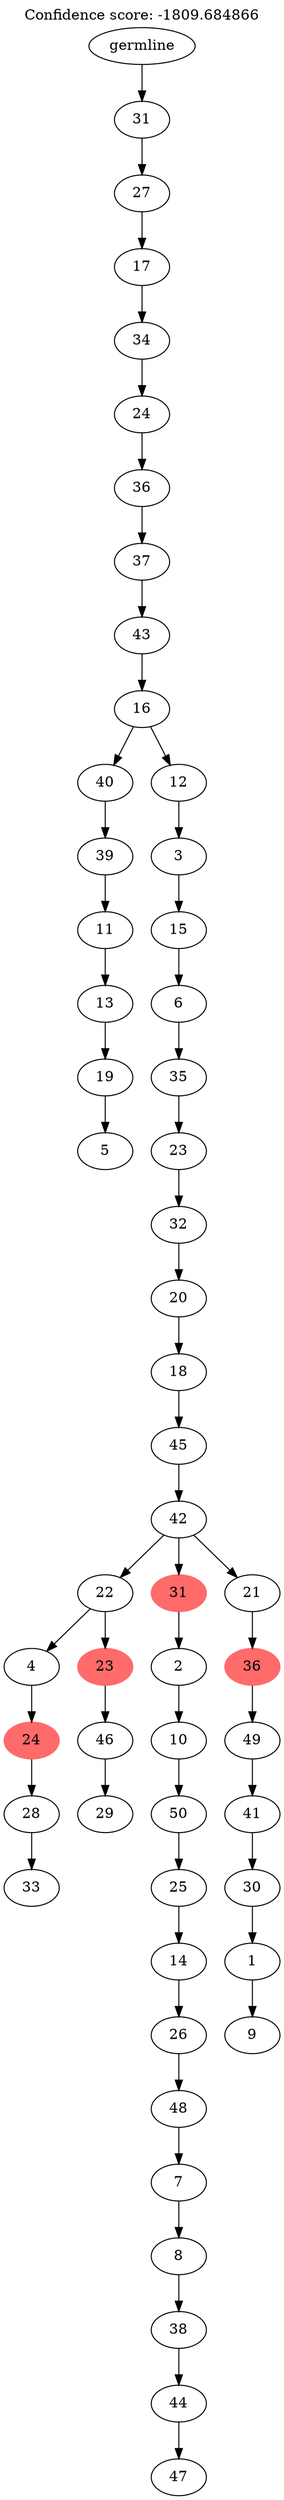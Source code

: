 digraph g {
	"53" -> "54";
	"54" [label="5"];
	"52" -> "53";
	"53" [label="19"];
	"51" -> "52";
	"52" [label="13"];
	"50" -> "51";
	"51" [label="11"];
	"49" -> "50";
	"50" [label="39"];
	"47" -> "48";
	"48" [label="33"];
	"46" -> "47";
	"47" [label="28"];
	"45" -> "46";
	"46" [color=indianred1, style=filled, label="24"];
	"43" -> "44";
	"44" [label="29"];
	"42" -> "43";
	"43" [label="46"];
	"41" -> "42";
	"42" [color=indianred1, style=filled, label="23"];
	"41" -> "45";
	"45" [label="4"];
	"39" -> "40";
	"40" [label="47"];
	"38" -> "39";
	"39" [label="44"];
	"37" -> "38";
	"38" [label="38"];
	"36" -> "37";
	"37" [label="8"];
	"35" -> "36";
	"36" [label="7"];
	"34" -> "35";
	"35" [label="48"];
	"33" -> "34";
	"34" [label="26"];
	"32" -> "33";
	"33" [label="14"];
	"31" -> "32";
	"32" [label="25"];
	"30" -> "31";
	"31" [label="50"];
	"29" -> "30";
	"30" [label="10"];
	"28" -> "29";
	"29" [label="2"];
	"26" -> "27";
	"27" [label="9"];
	"25" -> "26";
	"26" [label="1"];
	"24" -> "25";
	"25" [label="30"];
	"23" -> "24";
	"24" [label="41"];
	"22" -> "23";
	"23" [label="49"];
	"21" -> "22";
	"22" [color=indianred1, style=filled, label="36"];
	"20" -> "21";
	"21" [label="21"];
	"20" -> "28";
	"28" [color=indianred1, style=filled, label="31"];
	"20" -> "41";
	"41" [label="22"];
	"19" -> "20";
	"20" [label="42"];
	"18" -> "19";
	"19" [label="45"];
	"17" -> "18";
	"18" [label="18"];
	"16" -> "17";
	"17" [label="20"];
	"15" -> "16";
	"16" [label="32"];
	"14" -> "15";
	"15" [label="23"];
	"13" -> "14";
	"14" [label="35"];
	"12" -> "13";
	"13" [label="6"];
	"11" -> "12";
	"12" [label="15"];
	"10" -> "11";
	"11" [label="3"];
	"9" -> "10";
	"10" [label="12"];
	"9" -> "49";
	"49" [label="40"];
	"8" -> "9";
	"9" [label="16"];
	"7" -> "8";
	"8" [label="43"];
	"6" -> "7";
	"7" [label="37"];
	"5" -> "6";
	"6" [label="36"];
	"4" -> "5";
	"5" [label="24"];
	"3" -> "4";
	"4" [label="34"];
	"2" -> "3";
	"3" [label="17"];
	"1" -> "2";
	"2" [label="27"];
	"0" -> "1";
	"1" [label="31"];
	"0" [label="germline"];
	labelloc="t";
	label="Confidence score: -1809.684866";
}
